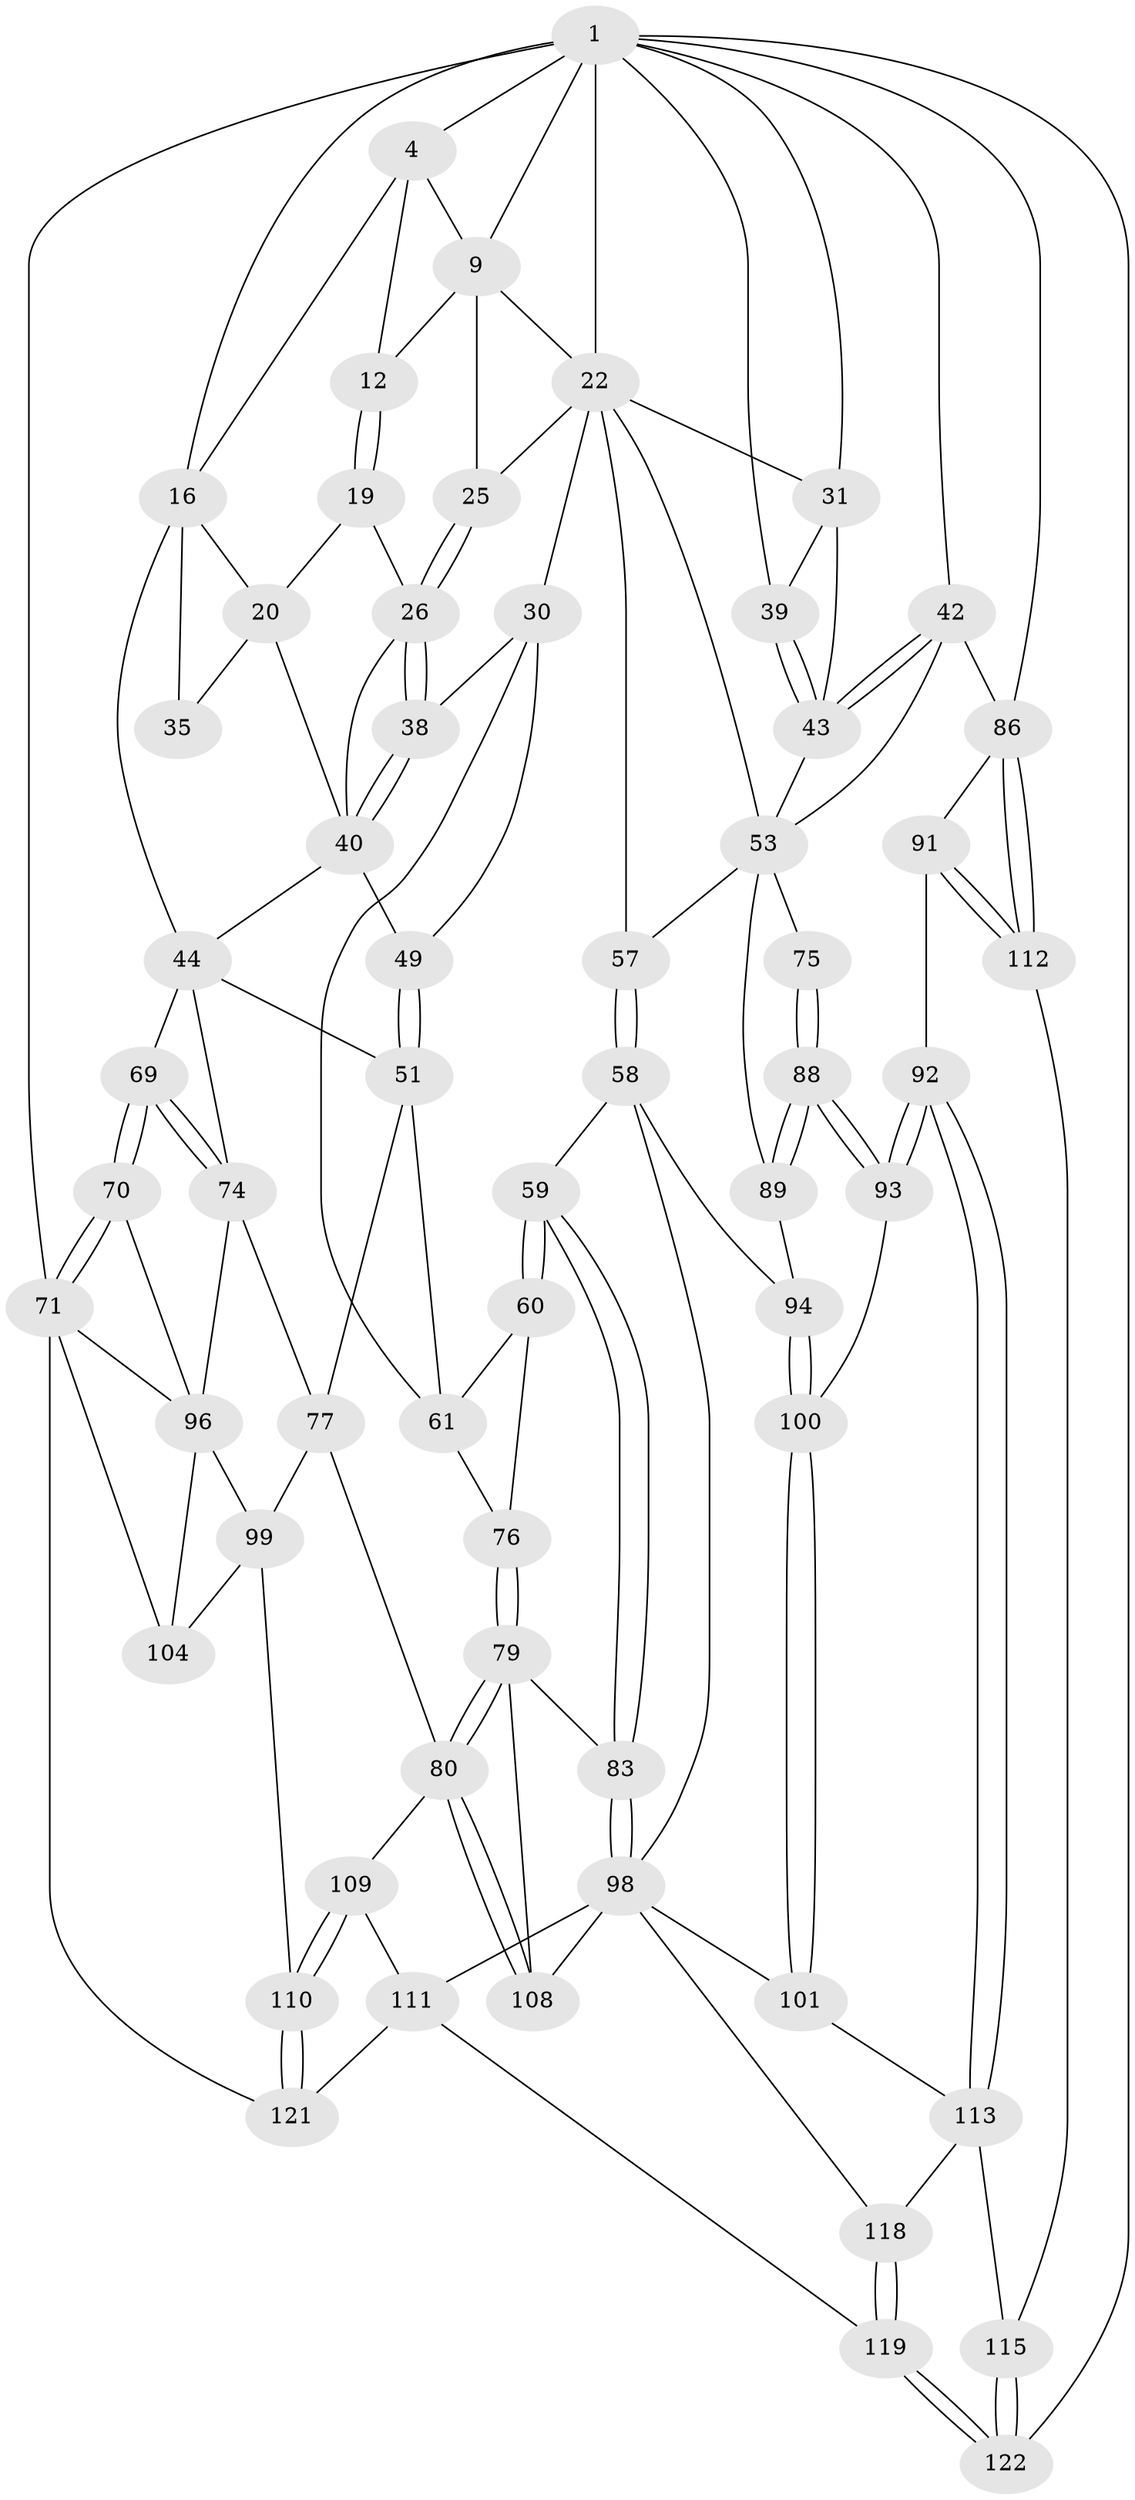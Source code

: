 // original degree distribution, {3: 0.01639344262295082, 6: 0.19672131147540983, 4: 0.21311475409836064, 5: 0.5737704918032787}
// Generated by graph-tools (version 1.1) at 2025/17/03/09/25 04:17:16]
// undirected, 61 vertices, 145 edges
graph export_dot {
graph [start="1"]
  node [color=gray90,style=filled];
  1 [pos="+0.8909041549802158+0",super="+6+2"];
  4 [pos="+0.2835175196933485+0",super="+13+5"];
  9 [pos="+0.7048642766801632+0",super="+10"];
  12 [pos="+0.43395101043051115+0.02692787453288761"];
  16 [pos="+0.28621744932067017+0",super="+17"];
  19 [pos="+0.37390651856941326+0.16757933425411126"];
  20 [pos="+0.32821327462692323+0.13369844450263538",super="+21+36"];
  22 [pos="+0.6669141851072167+0.06850399820042409",super="+23+28"];
  25 [pos="+0.48498812851714906+0.11815455007125301"];
  26 [pos="+0.42238234277186315+0.20078451872065997",super="+27"];
  30 [pos="+0.6165894598599853+0.2798851038146592",super="+37"];
  31 [pos="+0.8252016449770178+0.21209418985984319",super="+32"];
  35 [pos="+0.23413031772525048+0.12983281977415104"];
  38 [pos="+0.4356190854432655+0.2632607155625774"];
  39 [pos="+0.9318430388441401+0.16192734529938083"];
  40 [pos="+0.28834674531416077+0.24449109616139614",super="+41"];
  42 [pos="+1+0.3778451436448665",super="+64"];
  43 [pos="+0.9999142466581936+0.38803678313239137",super="+50"];
  44 [pos="+0.13329844042014144+0.25749232757304996",super="+45"];
  49 [pos="+0.2167231764709873+0.3340990651990473"];
  51 [pos="+0.15230118619690694+0.46969090636154764",super="+68"];
  53 [pos="+0.9262358002561676+0.43915455760287747",super="+66+54"];
  57 [pos="+0.5830928814902472+0.5545252542205222"];
  58 [pos="+0.5446952698826494+0.5609686783243149",super="+95"];
  59 [pos="+0.5411373690539115+0.560230710128323"];
  60 [pos="+0.4719889091439994+0.4633714249051245"];
  61 [pos="+0.44511998269549236+0.4119944332985648",super="+67"];
  69 [pos="+0+0.5652685069300655"];
  70 [pos="+0+0.6234312690143515"];
  71 [pos="+0+0.7545989938027097",super="+72"];
  74 [pos="+0.028890158487058917+0.5176789955762315",super="+78"];
  75 [pos="+0.9004281023398241+0.6148917344808056"];
  76 [pos="+0.34103222588814086+0.6047338535514025"];
  77 [pos="+0.22799155209314687+0.6512589229727714",super="+82"];
  79 [pos="+0.3682037197979888+0.686510644244753",super="+84"];
  80 [pos="+0.3230796839906085+0.7195998127107817",super="+81"];
  83 [pos="+0.44970009371150793+0.6734261950132713"];
  86 [pos="+1+1",super="+87"];
  88 [pos="+0.7844512562551215+0.7016392177620103"];
  89 [pos="+0.7725699998396587+0.6880901563705691"];
  91 [pos="+0.8440548319232403+0.7725754895223177"];
  92 [pos="+0.8075437485323459+0.769735853806531"];
  93 [pos="+0.8035345966923632+0.7622294614417933"];
  94 [pos="+0.6333998675091922+0.713854434014977"];
  96 [pos="+0.12894648453624472+0.7220281373230987",super="+97"];
  98 [pos="+0.5380546683901506+0.7856507442485879",super="+102"];
  99 [pos="+0.1708686230461374+0.7435895226237389",super="+103"];
  100 [pos="+0.6202329344963914+0.7780927064637619"];
  101 [pos="+0.5688931961491777+0.8427052821411838"];
  104 [pos="+0.12845772174673542+0.8882663813311596"];
  108 [pos="+0.44014557594529974+0.845450445658936"];
  109 [pos="+0.27374596017620356+0.8582875698539527"];
  110 [pos="+0.20075689972744248+0.9122760930883588"];
  111 [pos="+0.43256839466949+0.9155255372704505",super="+120"];
  112 [pos="+0.9956065252477361+0.9221118284418566"];
  113 [pos="+0.7785495680654236+0.8476325366268231",super="+114+116"];
  115 [pos="+0.7884427998238555+0.9155626372079415"];
  118 [pos="+0.6832144586577845+1"];
  119 [pos="+0.6920315493857524+1"];
  121 [pos="+0.26176906943960515+1"];
  122 [pos="+0.7553971058508567+1"];
  1 -- 22;
  1 -- 39;
  1 -- 9;
  1 -- 31;
  1 -- 4;
  1 -- 86;
  1 -- 71 [weight=2];
  1 -- 122;
  1 -- 42;
  1 -- 16;
  4 -- 16;
  4 -- 12;
  4 -- 9;
  9 -- 12;
  9 -- 25;
  9 -- 22;
  12 -- 19;
  12 -- 19;
  16 -- 20;
  16 -- 35;
  16 -- 44 [weight=2];
  19 -- 20;
  19 -- 26;
  20 -- 35 [weight=2];
  20 -- 40;
  22 -- 30 [weight=2];
  22 -- 25;
  22 -- 53 [weight=2];
  22 -- 57;
  22 -- 31;
  25 -- 26;
  25 -- 26;
  26 -- 38;
  26 -- 38;
  26 -- 40;
  30 -- 38;
  30 -- 49;
  30 -- 61;
  31 -- 39;
  31 -- 43;
  38 -- 40;
  38 -- 40;
  39 -- 43;
  39 -- 43;
  40 -- 49;
  40 -- 44;
  42 -- 43;
  42 -- 43;
  42 -- 53;
  42 -- 86 [weight=2];
  43 -- 53;
  44 -- 51;
  44 -- 69;
  44 -- 74;
  49 -- 51;
  49 -- 51;
  51 -- 77;
  51 -- 61;
  53 -- 75 [weight=2];
  53 -- 89;
  53 -- 57;
  57 -- 58;
  57 -- 58;
  58 -- 59;
  58 -- 94;
  58 -- 98;
  59 -- 60;
  59 -- 60;
  59 -- 83;
  59 -- 83;
  60 -- 61;
  60 -- 76;
  61 -- 76;
  69 -- 70;
  69 -- 70;
  69 -- 74;
  69 -- 74;
  70 -- 71;
  70 -- 71;
  70 -- 96;
  71 -- 96;
  71 -- 104;
  71 -- 121;
  74 -- 96;
  74 -- 77;
  75 -- 88;
  75 -- 88;
  76 -- 79;
  76 -- 79;
  77 -- 99;
  77 -- 80;
  79 -- 80;
  79 -- 80;
  79 -- 83;
  79 -- 108;
  80 -- 108;
  80 -- 108;
  80 -- 109;
  83 -- 98;
  83 -- 98;
  86 -- 112;
  86 -- 112;
  86 -- 91;
  88 -- 89;
  88 -- 89;
  88 -- 93;
  88 -- 93;
  89 -- 94;
  91 -- 92;
  91 -- 112;
  91 -- 112;
  92 -- 93;
  92 -- 93;
  92 -- 113;
  92 -- 113;
  93 -- 100;
  94 -- 100;
  94 -- 100;
  96 -- 99;
  96 -- 104;
  98 -- 101;
  98 -- 118;
  98 -- 108;
  98 -- 111;
  99 -- 104;
  99 -- 110;
  100 -- 101;
  100 -- 101;
  101 -- 113;
  109 -- 110;
  109 -- 110;
  109 -- 111;
  110 -- 121;
  110 -- 121;
  111 -- 121;
  111 -- 119;
  112 -- 115;
  113 -- 115;
  113 -- 118;
  115 -- 122;
  115 -- 122;
  118 -- 119;
  118 -- 119;
  119 -- 122;
  119 -- 122;
}
